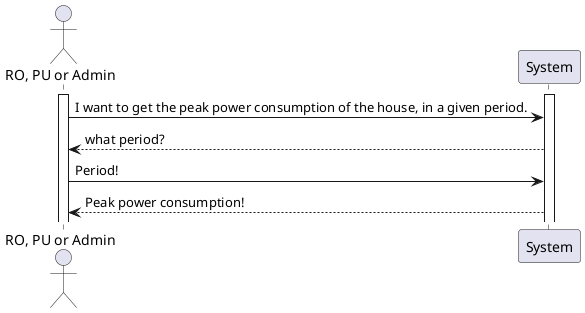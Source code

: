 @startuml
!pragma layout smetana
actor "RO, PU or Admin" as User
participant System

activate User
activate System
User -> System: I want to get the peak power consumption of the house, in a given period.
System --> User: what period?
User -> System: Period!

System --> User: Peak power consumption!

@enduml
